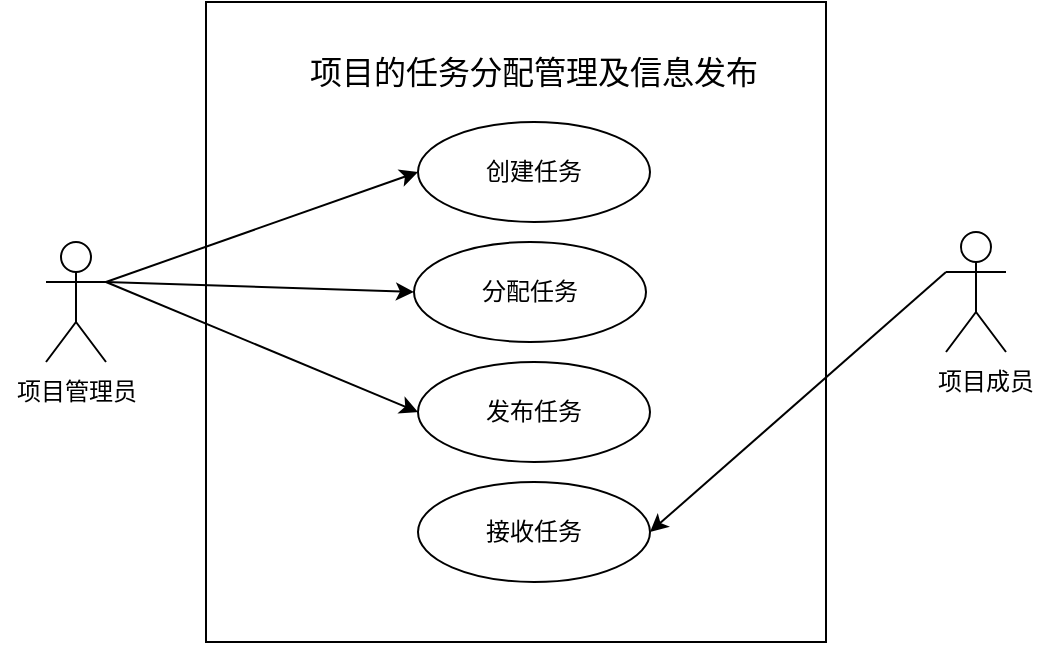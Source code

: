 <mxfile version="22.0.8" type="github">
  <diagram id="C5RBs43oDa-KdzZeNtuy" name="Page-1">
    <mxGraphModel dx="929" dy="620" grid="1" gridSize="10" guides="1" tooltips="1" connect="1" arrows="1" fold="1" page="1" pageScale="1" pageWidth="827" pageHeight="1169" math="0" shadow="0">
      <root>
        <mxCell id="WIyWlLk6GJQsqaUBKTNV-0" />
        <mxCell id="WIyWlLk6GJQsqaUBKTNV-1" parent="WIyWlLk6GJQsqaUBKTNV-0" />
        <mxCell id="F-f3syvTkJA4C_Sd--8O-0" value="" style="rounded=0;whiteSpace=wrap;html=1;" vertex="1" parent="WIyWlLk6GJQsqaUBKTNV-1">
          <mxGeometry x="310" y="190" width="310" height="320" as="geometry" />
        </mxCell>
        <mxCell id="F-f3syvTkJA4C_Sd--8O-1" value="&lt;font style=&quot;font-size: 16px;&quot;&gt;项目的任务分配管理及信息发布&lt;/font&gt;" style="text;html=1;strokeColor=none;fillColor=none;align=center;verticalAlign=middle;whiteSpace=wrap;rounded=0;" vertex="1" parent="WIyWlLk6GJQsqaUBKTNV-1">
          <mxGeometry x="360" y="210" width="228" height="30" as="geometry" />
        </mxCell>
        <mxCell id="F-f3syvTkJA4C_Sd--8O-3" value="&lt;font style=&quot;font-size: 12px;&quot;&gt;创建任务&lt;/font&gt;" style="ellipse;whiteSpace=wrap;html=1;" vertex="1" parent="WIyWlLk6GJQsqaUBKTNV-1">
          <mxGeometry x="416" y="250" width="116" height="50" as="geometry" />
        </mxCell>
        <mxCell id="F-f3syvTkJA4C_Sd--8O-4" value="分配任务" style="ellipse;whiteSpace=wrap;html=1;" vertex="1" parent="WIyWlLk6GJQsqaUBKTNV-1">
          <mxGeometry x="414" y="310" width="116" height="50" as="geometry" />
        </mxCell>
        <mxCell id="F-f3syvTkJA4C_Sd--8O-5" value="发布任务" style="ellipse;whiteSpace=wrap;html=1;" vertex="1" parent="WIyWlLk6GJQsqaUBKTNV-1">
          <mxGeometry x="416" y="370" width="116" height="50" as="geometry" />
        </mxCell>
        <mxCell id="F-f3syvTkJA4C_Sd--8O-6" value="接收任务" style="ellipse;whiteSpace=wrap;html=1;" vertex="1" parent="WIyWlLk6GJQsqaUBKTNV-1">
          <mxGeometry x="416" y="430" width="116" height="50" as="geometry" />
        </mxCell>
        <mxCell id="F-f3syvTkJA4C_Sd--8O-8" value="Actor" style="shape=umlActor;verticalLabelPosition=bottom;verticalAlign=top;html=1;outlineConnect=0;fontColor=none;noLabel=1;" vertex="1" parent="WIyWlLk6GJQsqaUBKTNV-1">
          <mxGeometry x="230" y="310" width="30" height="60" as="geometry" />
        </mxCell>
        <mxCell id="F-f3syvTkJA4C_Sd--8O-9" value="Actor" style="shape=umlActor;verticalLabelPosition=bottom;verticalAlign=top;outlineConnect=0;labelBorderColor=none;html=1;fontColor=none;noLabel=1;" vertex="1" parent="WIyWlLk6GJQsqaUBKTNV-1">
          <mxGeometry x="680" y="305" width="30" height="60" as="geometry" />
        </mxCell>
        <mxCell id="F-f3syvTkJA4C_Sd--8O-10" value="项目管理员" style="text;html=1;strokeColor=none;fillColor=none;align=center;verticalAlign=middle;whiteSpace=wrap;rounded=0;" vertex="1" parent="WIyWlLk6GJQsqaUBKTNV-1">
          <mxGeometry x="207.5" y="370" width="75" height="30" as="geometry" />
        </mxCell>
        <mxCell id="F-f3syvTkJA4C_Sd--8O-11" value="项目成员" style="text;html=1;strokeColor=none;fillColor=none;align=center;verticalAlign=middle;whiteSpace=wrap;rounded=0;" vertex="1" parent="WIyWlLk6GJQsqaUBKTNV-1">
          <mxGeometry x="670" y="365" width="60" height="30" as="geometry" />
        </mxCell>
        <mxCell id="F-f3syvTkJA4C_Sd--8O-12" value="" style="endArrow=classic;html=1;rounded=0;exitX=1;exitY=0.333;exitDx=0;exitDy=0;exitPerimeter=0;entryX=0;entryY=0.5;entryDx=0;entryDy=0;" edge="1" parent="WIyWlLk6GJQsqaUBKTNV-1" source="F-f3syvTkJA4C_Sd--8O-8" target="F-f3syvTkJA4C_Sd--8O-3">
          <mxGeometry width="50" height="50" relative="1" as="geometry">
            <mxPoint x="390" y="330" as="sourcePoint" />
            <mxPoint x="440" y="280" as="targetPoint" />
          </mxGeometry>
        </mxCell>
        <mxCell id="F-f3syvTkJA4C_Sd--8O-13" value="" style="endArrow=classic;html=1;rounded=0;exitX=1;exitY=0.333;exitDx=0;exitDy=0;exitPerimeter=0;entryX=0;entryY=0.5;entryDx=0;entryDy=0;" edge="1" parent="WIyWlLk6GJQsqaUBKTNV-1" source="F-f3syvTkJA4C_Sd--8O-8" target="F-f3syvTkJA4C_Sd--8O-4">
          <mxGeometry width="50" height="50" relative="1" as="geometry">
            <mxPoint x="390" y="330" as="sourcePoint" />
            <mxPoint x="440" y="280" as="targetPoint" />
          </mxGeometry>
        </mxCell>
        <mxCell id="F-f3syvTkJA4C_Sd--8O-14" value="" style="endArrow=classic;html=1;rounded=0;entryX=0;entryY=0.5;entryDx=0;entryDy=0;" edge="1" parent="WIyWlLk6GJQsqaUBKTNV-1" target="F-f3syvTkJA4C_Sd--8O-5">
          <mxGeometry width="50" height="50" relative="1" as="geometry">
            <mxPoint x="260" y="330" as="sourcePoint" />
            <mxPoint x="440" y="280" as="targetPoint" />
          </mxGeometry>
        </mxCell>
        <mxCell id="F-f3syvTkJA4C_Sd--8O-15" value="" style="endArrow=classic;html=1;rounded=0;exitX=0;exitY=0.333;exitDx=0;exitDy=0;exitPerimeter=0;entryX=1;entryY=0.5;entryDx=0;entryDy=0;" edge="1" parent="WIyWlLk6GJQsqaUBKTNV-1" source="F-f3syvTkJA4C_Sd--8O-9" target="F-f3syvTkJA4C_Sd--8O-6">
          <mxGeometry width="50" height="50" relative="1" as="geometry">
            <mxPoint x="390" y="330" as="sourcePoint" />
            <mxPoint x="440" y="280" as="targetPoint" />
          </mxGeometry>
        </mxCell>
      </root>
    </mxGraphModel>
  </diagram>
</mxfile>

